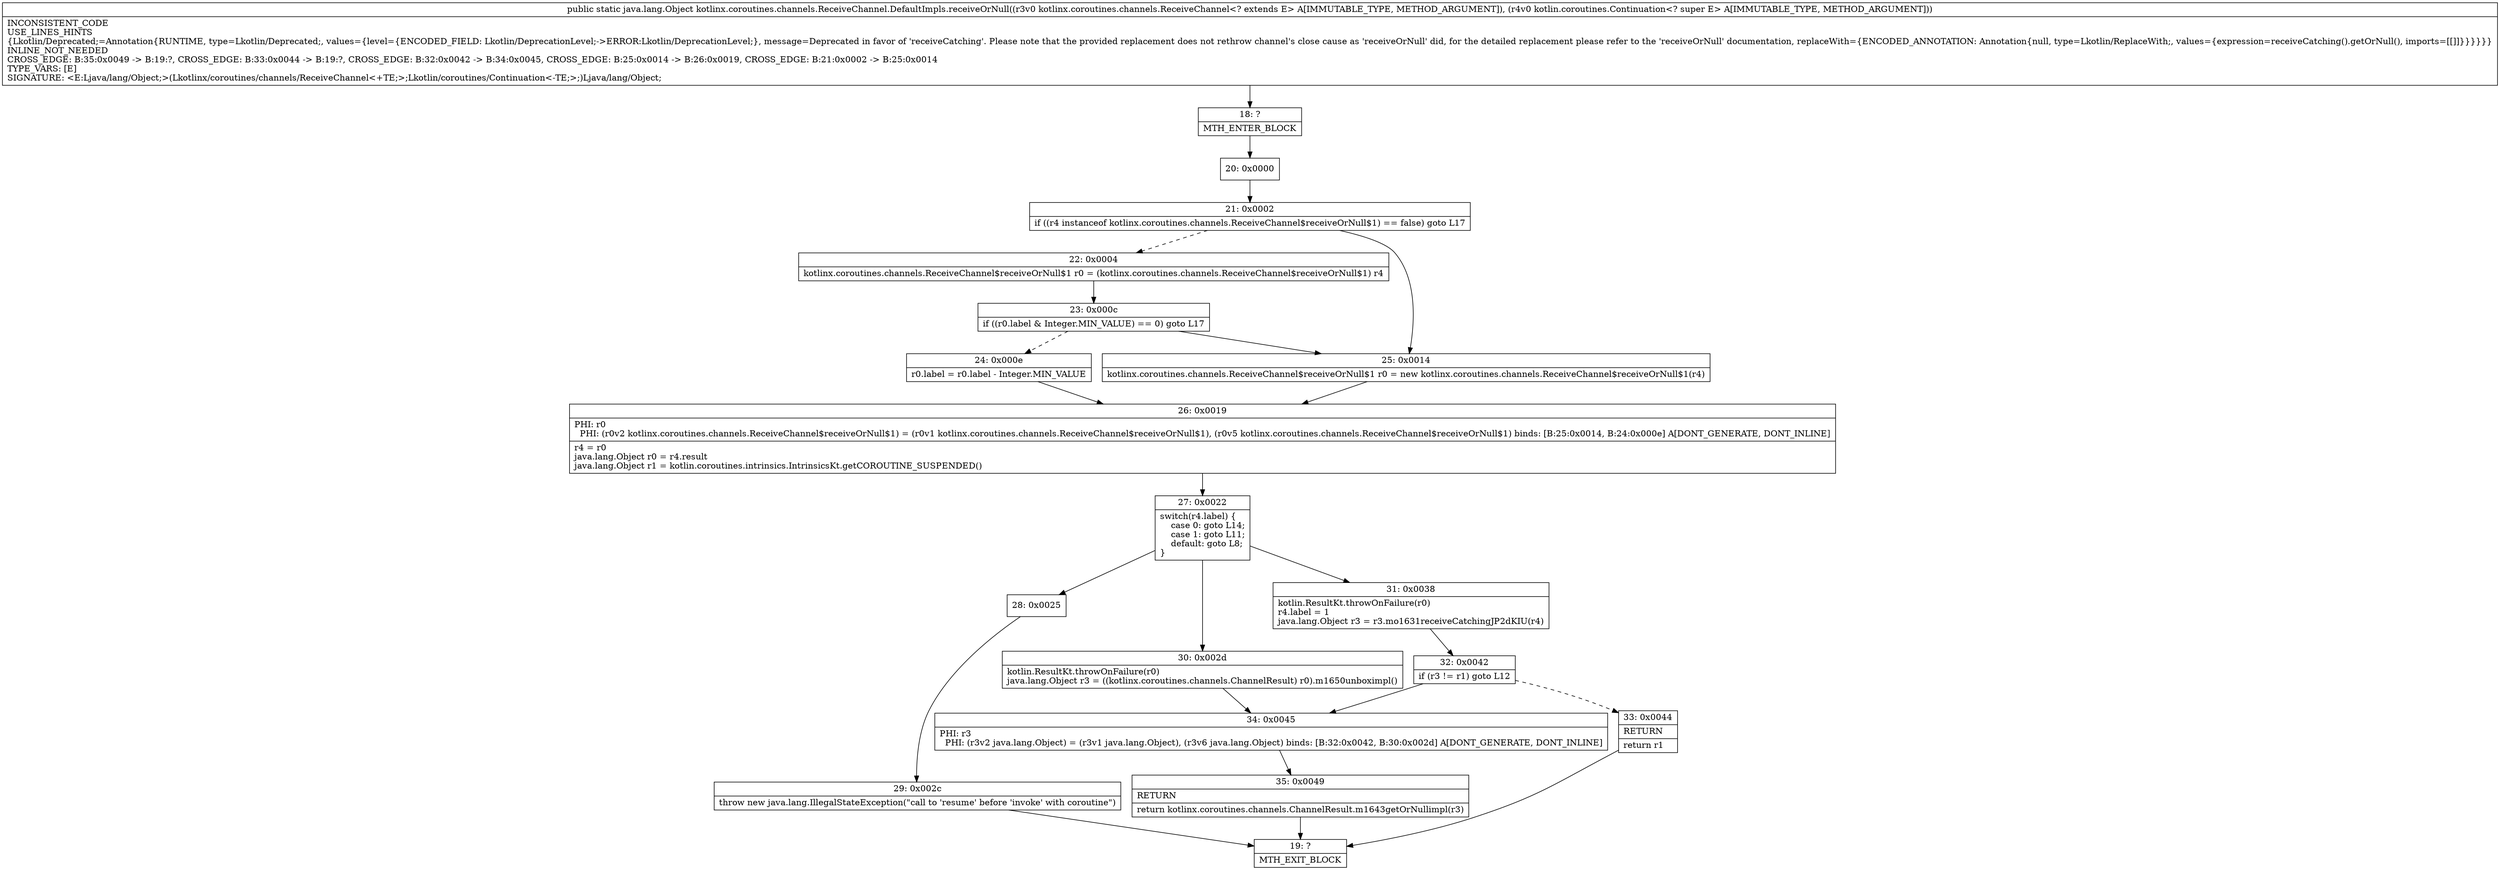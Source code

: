 digraph "CFG forkotlinx.coroutines.channels.ReceiveChannel.DefaultImpls.receiveOrNull(Lkotlinx\/coroutines\/channels\/ReceiveChannel;Lkotlin\/coroutines\/Continuation;)Ljava\/lang\/Object;" {
Node_18 [shape=record,label="{18\:\ ?|MTH_ENTER_BLOCK\l}"];
Node_20 [shape=record,label="{20\:\ 0x0000}"];
Node_21 [shape=record,label="{21\:\ 0x0002|if ((r4 instanceof kotlinx.coroutines.channels.ReceiveChannel$receiveOrNull$1) == false) goto L17\l}"];
Node_22 [shape=record,label="{22\:\ 0x0004|kotlinx.coroutines.channels.ReceiveChannel$receiveOrNull$1 r0 = (kotlinx.coroutines.channels.ReceiveChannel$receiveOrNull$1) r4\l}"];
Node_23 [shape=record,label="{23\:\ 0x000c|if ((r0.label & Integer.MIN_VALUE) == 0) goto L17\l}"];
Node_24 [shape=record,label="{24\:\ 0x000e|r0.label = r0.label \- Integer.MIN_VALUE\l}"];
Node_26 [shape=record,label="{26\:\ 0x0019|PHI: r0 \l  PHI: (r0v2 kotlinx.coroutines.channels.ReceiveChannel$receiveOrNull$1) = (r0v1 kotlinx.coroutines.channels.ReceiveChannel$receiveOrNull$1), (r0v5 kotlinx.coroutines.channels.ReceiveChannel$receiveOrNull$1) binds: [B:25:0x0014, B:24:0x000e] A[DONT_GENERATE, DONT_INLINE]\l|r4 = r0\ljava.lang.Object r0 = r4.result\ljava.lang.Object r1 = kotlin.coroutines.intrinsics.IntrinsicsKt.getCOROUTINE_SUSPENDED()\l}"];
Node_27 [shape=record,label="{27\:\ 0x0022|switch(r4.label) \{\l    case 0: goto L14;\l    case 1: goto L11;\l    default: goto L8;\l\}\l}"];
Node_28 [shape=record,label="{28\:\ 0x0025}"];
Node_29 [shape=record,label="{29\:\ 0x002c|throw new java.lang.IllegalStateException(\"call to 'resume' before 'invoke' with coroutine\")\l}"];
Node_19 [shape=record,label="{19\:\ ?|MTH_EXIT_BLOCK\l}"];
Node_30 [shape=record,label="{30\:\ 0x002d|kotlin.ResultKt.throwOnFailure(r0)\ljava.lang.Object r3 = ((kotlinx.coroutines.channels.ChannelResult) r0).m1650unboximpl()\l}"];
Node_34 [shape=record,label="{34\:\ 0x0045|PHI: r3 \l  PHI: (r3v2 java.lang.Object) = (r3v1 java.lang.Object), (r3v6 java.lang.Object) binds: [B:32:0x0042, B:30:0x002d] A[DONT_GENERATE, DONT_INLINE]\l}"];
Node_35 [shape=record,label="{35\:\ 0x0049|RETURN\l|return kotlinx.coroutines.channels.ChannelResult.m1643getOrNullimpl(r3)\l}"];
Node_31 [shape=record,label="{31\:\ 0x0038|kotlin.ResultKt.throwOnFailure(r0)\lr4.label = 1\ljava.lang.Object r3 = r3.mo1631receiveCatchingJP2dKIU(r4)\l}"];
Node_32 [shape=record,label="{32\:\ 0x0042|if (r3 != r1) goto L12\l}"];
Node_33 [shape=record,label="{33\:\ 0x0044|RETURN\l|return r1\l}"];
Node_25 [shape=record,label="{25\:\ 0x0014|kotlinx.coroutines.channels.ReceiveChannel$receiveOrNull$1 r0 = new kotlinx.coroutines.channels.ReceiveChannel$receiveOrNull$1(r4)\l}"];
MethodNode[shape=record,label="{public static java.lang.Object kotlinx.coroutines.channels.ReceiveChannel.DefaultImpls.receiveOrNull((r3v0 kotlinx.coroutines.channels.ReceiveChannel\<? extends E\> A[IMMUTABLE_TYPE, METHOD_ARGUMENT]), (r4v0 kotlin.coroutines.Continuation\<? super E\> A[IMMUTABLE_TYPE, METHOD_ARGUMENT]))  | INCONSISTENT_CODE\lUSE_LINES_HINTS\l\{Lkotlin\/Deprecated;=Annotation\{RUNTIME, type=Lkotlin\/Deprecated;, values=\{level=\{ENCODED_FIELD: Lkotlin\/DeprecationLevel;\-\>ERROR:Lkotlin\/DeprecationLevel;\}, message=Deprecated in favor of 'receiveCatching'. Please note that the provided replacement does not rethrow channel's close cause as 'receiveOrNull' did, for the detailed replacement please refer to the 'receiveOrNull' documentation, replaceWith=\{ENCODED_ANNOTATION: Annotation\{null, type=Lkotlin\/ReplaceWith;, values=\{expression=receiveCatching().getOrNull(), imports=[[]]\}\}\}\}\}\}\lINLINE_NOT_NEEDED\lCROSS_EDGE: B:35:0x0049 \-\> B:19:?, CROSS_EDGE: B:33:0x0044 \-\> B:19:?, CROSS_EDGE: B:32:0x0042 \-\> B:34:0x0045, CROSS_EDGE: B:25:0x0014 \-\> B:26:0x0019, CROSS_EDGE: B:21:0x0002 \-\> B:25:0x0014\lTYPE_VARS: [E]\lSIGNATURE: \<E:Ljava\/lang\/Object;\>(Lkotlinx\/coroutines\/channels\/ReceiveChannel\<+TE;\>;Lkotlin\/coroutines\/Continuation\<\-TE;\>;)Ljava\/lang\/Object;\l}"];
MethodNode -> Node_18;Node_18 -> Node_20;
Node_20 -> Node_21;
Node_21 -> Node_22[style=dashed];
Node_21 -> Node_25;
Node_22 -> Node_23;
Node_23 -> Node_24[style=dashed];
Node_23 -> Node_25;
Node_24 -> Node_26;
Node_26 -> Node_27;
Node_27 -> Node_28;
Node_27 -> Node_30;
Node_27 -> Node_31;
Node_28 -> Node_29;
Node_29 -> Node_19;
Node_30 -> Node_34;
Node_34 -> Node_35;
Node_35 -> Node_19;
Node_31 -> Node_32;
Node_32 -> Node_33[style=dashed];
Node_32 -> Node_34;
Node_33 -> Node_19;
Node_25 -> Node_26;
}

